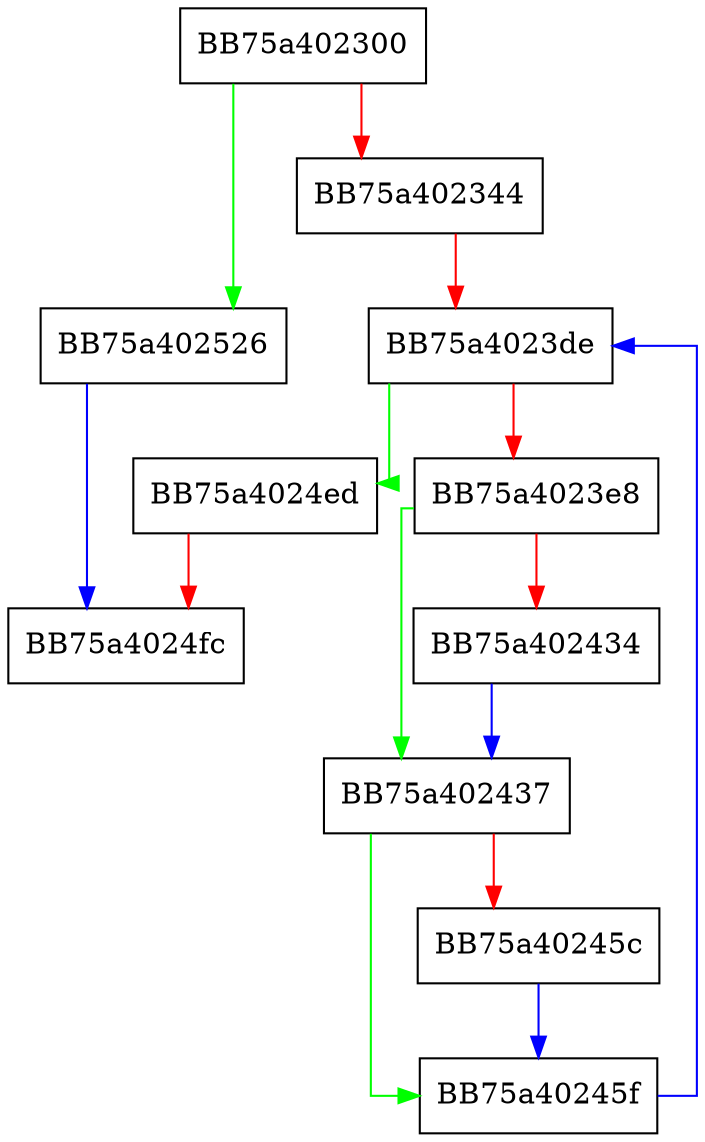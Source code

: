 digraph RollingQueueQuery {
  node [shape="box"];
  graph [splines=ortho];
  BB75a402300 -> BB75a402526 [color="green"];
  BB75a402300 -> BB75a402344 [color="red"];
  BB75a402344 -> BB75a4023de [color="red"];
  BB75a4023de -> BB75a4024ed [color="green"];
  BB75a4023de -> BB75a4023e8 [color="red"];
  BB75a4023e8 -> BB75a402437 [color="green"];
  BB75a4023e8 -> BB75a402434 [color="red"];
  BB75a402434 -> BB75a402437 [color="blue"];
  BB75a402437 -> BB75a40245f [color="green"];
  BB75a402437 -> BB75a40245c [color="red"];
  BB75a40245c -> BB75a40245f [color="blue"];
  BB75a40245f -> BB75a4023de [color="blue"];
  BB75a4024ed -> BB75a4024fc [color="red"];
  BB75a402526 -> BB75a4024fc [color="blue"];
}